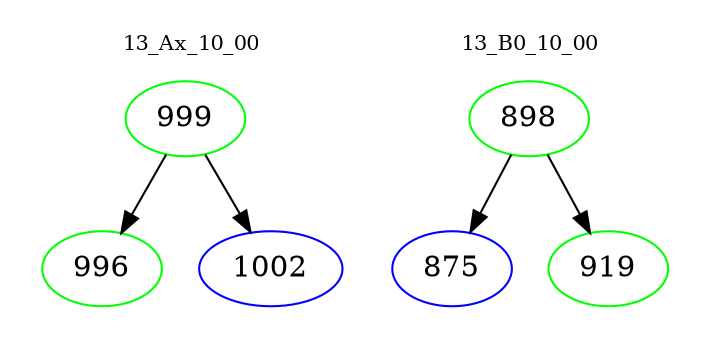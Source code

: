 digraph{
subgraph cluster_0 {
color = white
label = "13_Ax_10_00";
fontsize=10;
T0_999 [label="999", color="green"]
T0_999 -> T0_996 [color="black"]
T0_996 [label="996", color="green"]
T0_999 -> T0_1002 [color="black"]
T0_1002 [label="1002", color="blue"]
}
subgraph cluster_1 {
color = white
label = "13_B0_10_00";
fontsize=10;
T1_898 [label="898", color="green"]
T1_898 -> T1_875 [color="black"]
T1_875 [label="875", color="blue"]
T1_898 -> T1_919 [color="black"]
T1_919 [label="919", color="green"]
}
}
